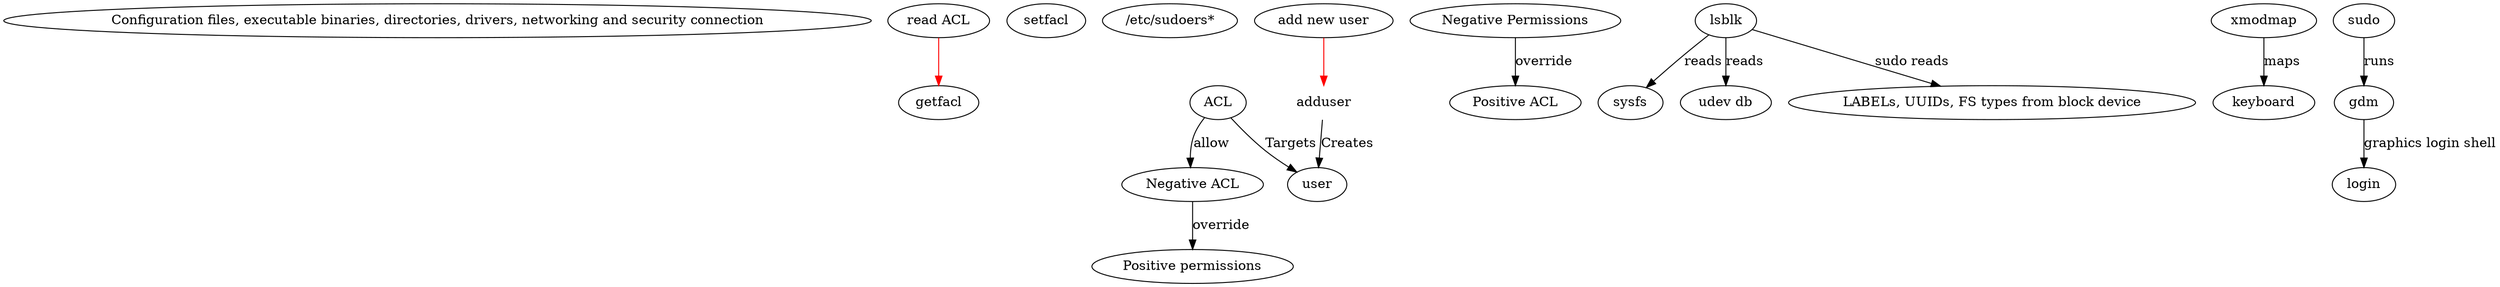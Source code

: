 
digraph {
    "Configuration files, executable binaries, directories, drivers, networking and security connection"
    getfacl
    setfacl
    "/etc/sudoers*"
    adduser [shape="plaintext"];
    "add new user" -> adduser [color = "red"];
    adduser -> user [label="Creates"];
    ACL -> user [label= "Targets"];
    "read ACL" -> getfacl [color = "red"];
    "Negative Permissions" -> "Positive ACL" [label= "override"] 
    "Negative ACL" -> "Positive permissions" [label= "override"] 
    ACL -> "Negative ACL" [label= "allow"]

    lsblk -> sysfs [label = "reads"]
    lsblk -> "udev db" [label = "reads"]
    lsblk -> "LABELs, UUIDs, FS types from block device" [label = "sudo reads"]

    xmodmap -> keyboard [label = "maps"]
    gdm -> login [label = "graphics login shell"]
    sudo -> gdm [label = "runs"];
}
